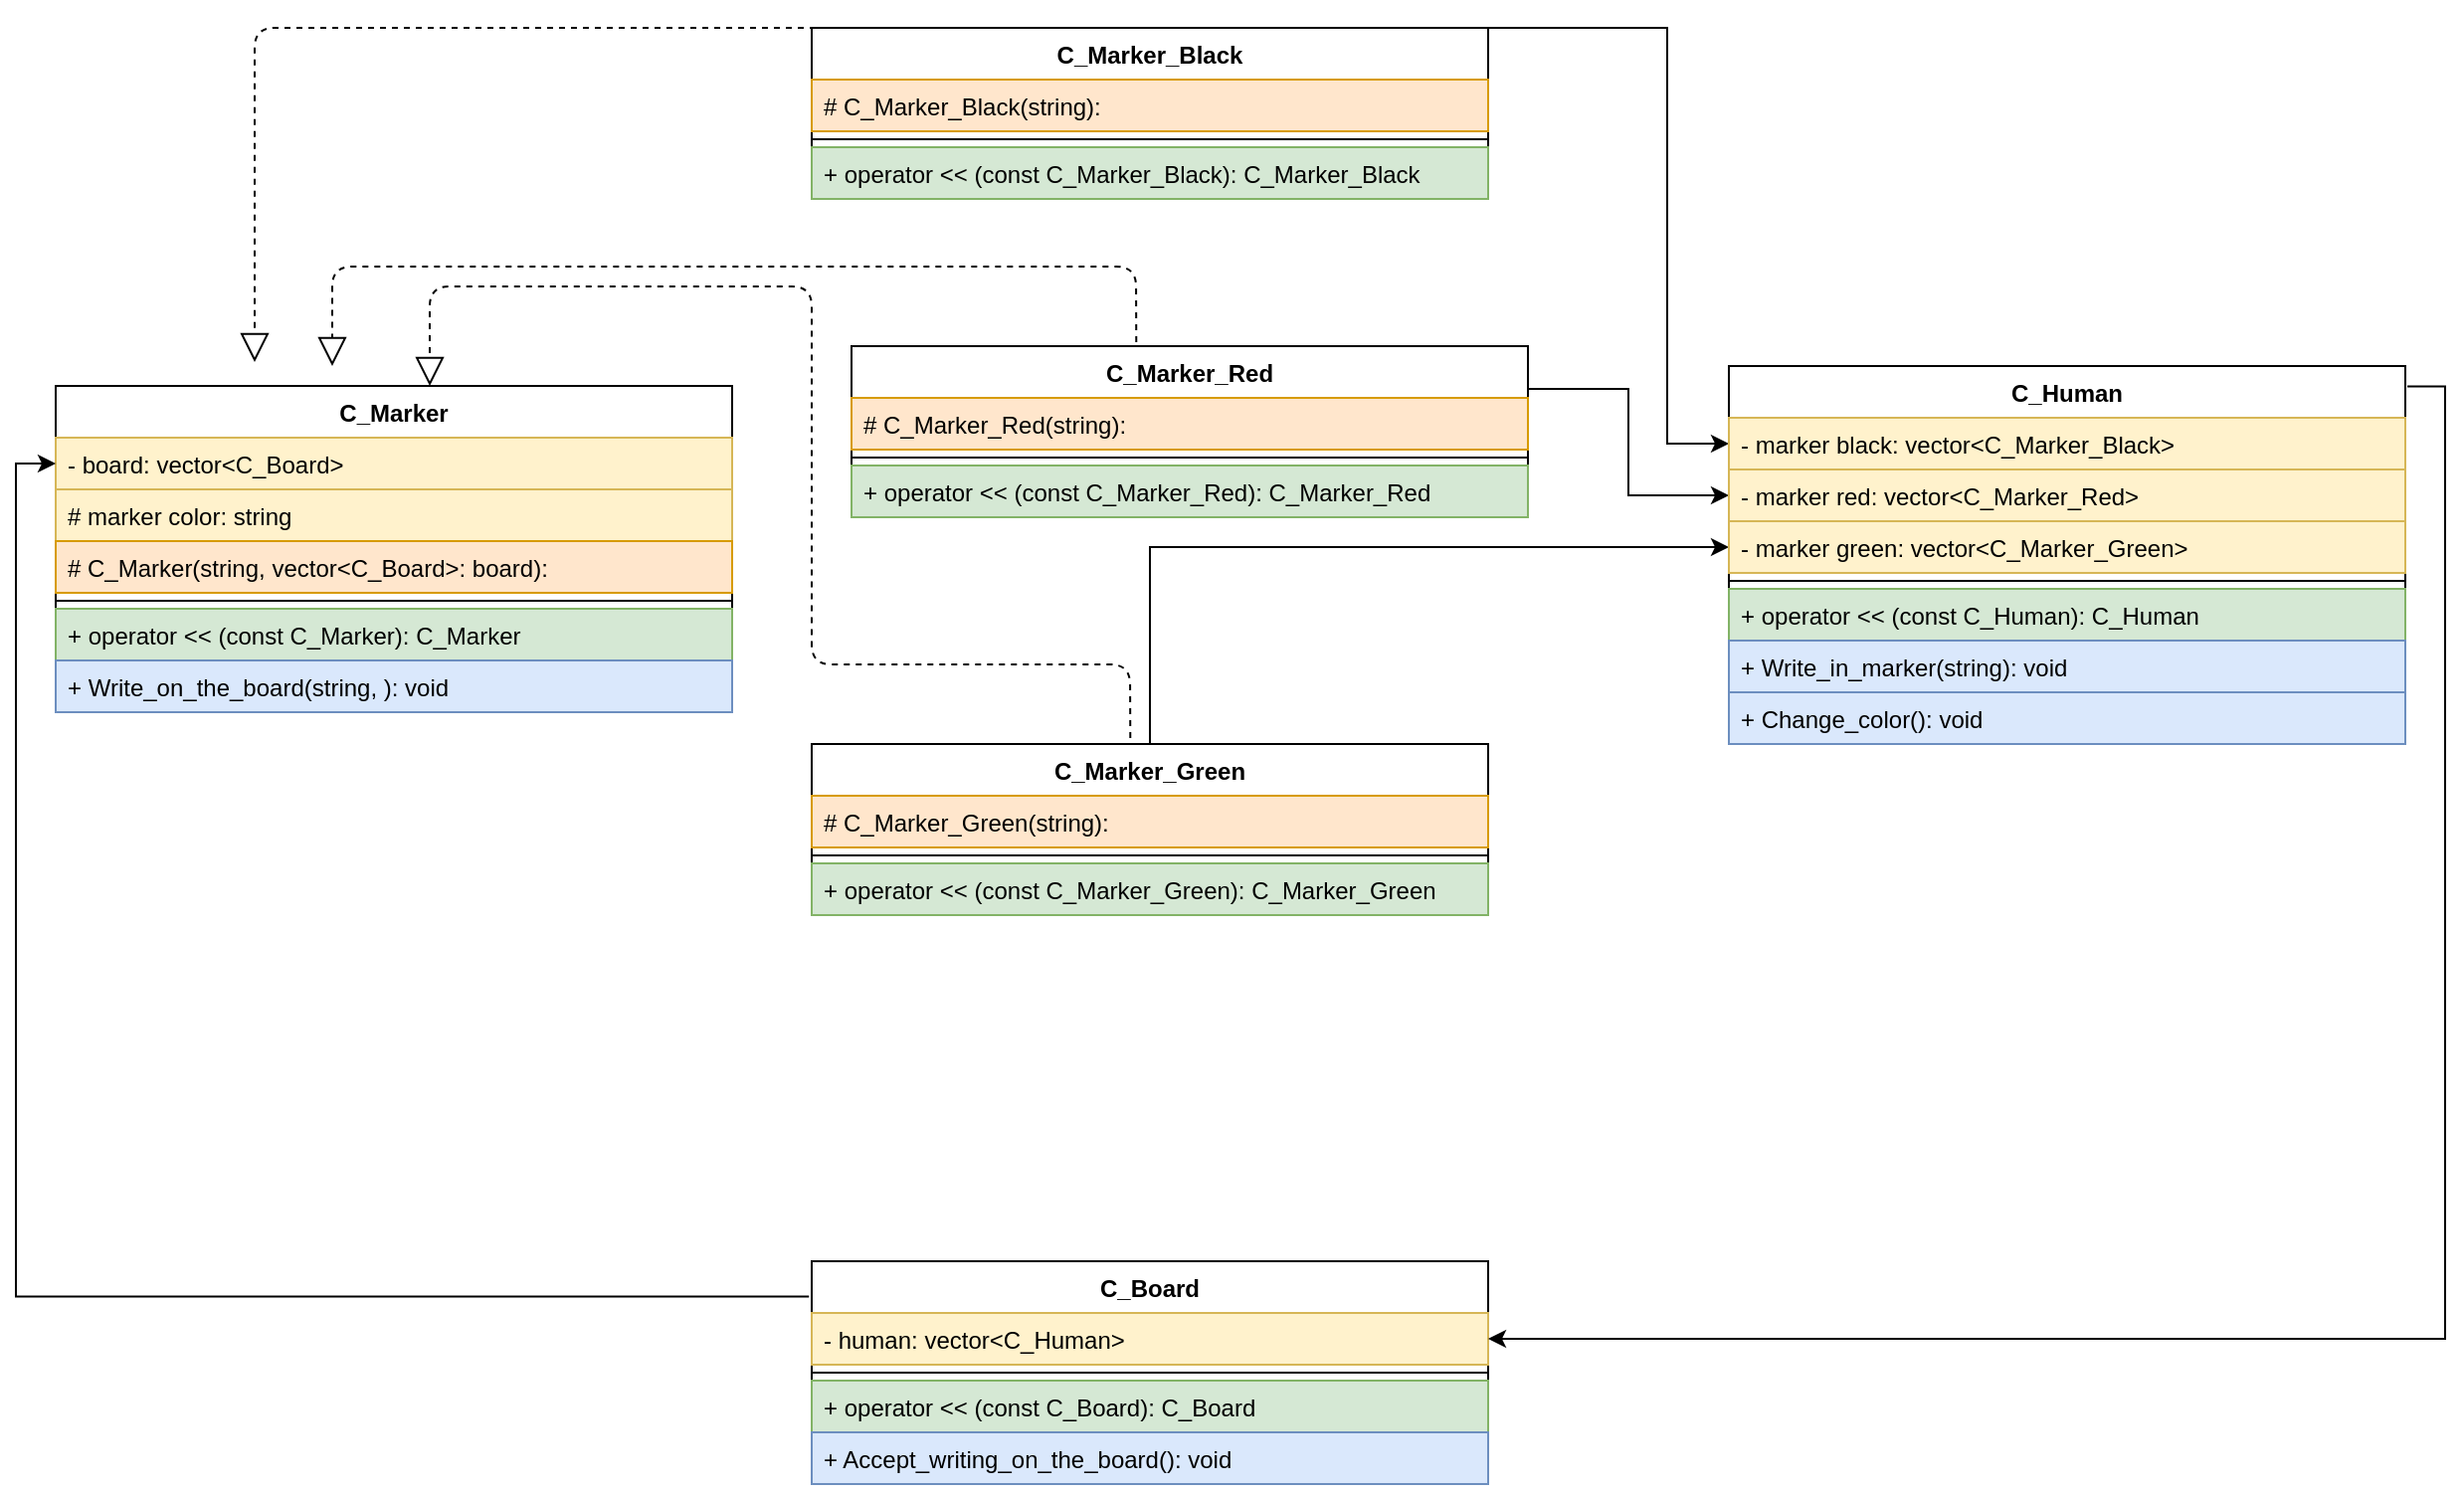 <mxfile version="15.1.4" type="github">
  <diagram id="pOYGuCWqHJCgRfeRceKm" name="Page-1">
    <mxGraphModel dx="1673" dy="934" grid="1" gridSize="10" guides="1" tooltips="1" connect="1" arrows="1" fold="1" page="1" pageScale="1" pageWidth="827" pageHeight="1169" math="0" shadow="0">
      <root>
        <mxCell id="0" />
        <mxCell id="1" parent="0" />
        <mxCell id="mHWNZAEi7Nw2Nx78XrOC-36" value="C_Marker" style="swimlane;fontStyle=1;align=center;verticalAlign=top;childLayout=stackLayout;horizontal=1;startSize=26;horizontalStack=0;resizeParent=1;resizeParentMax=0;resizeLast=0;collapsible=1;marginBottom=0;" vertex="1" parent="1">
          <mxGeometry x="60" y="220" width="340" height="164" as="geometry" />
        </mxCell>
        <mxCell id="mHWNZAEi7Nw2Nx78XrOC-111" value="- board: vector&lt;C_Board&gt;" style="text;strokeColor=#d6b656;fillColor=#fff2cc;align=left;verticalAlign=top;spacingLeft=4;spacingRight=4;overflow=hidden;rotatable=0;points=[[0,0.5],[1,0.5]];portConstraint=eastwest;" vertex="1" parent="mHWNZAEi7Nw2Nx78XrOC-36">
          <mxGeometry y="26" width="340" height="26" as="geometry" />
        </mxCell>
        <mxCell id="mHWNZAEi7Nw2Nx78XrOC-61" value="# marker color: string" style="text;strokeColor=#d6b656;fillColor=#fff2cc;align=left;verticalAlign=top;spacingLeft=4;spacingRight=4;overflow=hidden;rotatable=0;points=[[0,0.5],[1,0.5]];portConstraint=eastwest;" vertex="1" parent="mHWNZAEi7Nw2Nx78XrOC-36">
          <mxGeometry y="52" width="340" height="26" as="geometry" />
        </mxCell>
        <mxCell id="mHWNZAEi7Nw2Nx78XrOC-74" value="# C_Marker(string, vector&lt;C_Board&gt;: board):" style="text;strokeColor=#d79b00;fillColor=#ffe6cc;align=left;verticalAlign=top;spacingLeft=4;spacingRight=4;overflow=hidden;rotatable=0;points=[[0,0.5],[1,0.5]];portConstraint=eastwest;" vertex="1" parent="mHWNZAEi7Nw2Nx78XrOC-36">
          <mxGeometry y="78" width="340" height="26" as="geometry" />
        </mxCell>
        <mxCell id="mHWNZAEi7Nw2Nx78XrOC-40" value="" style="line;strokeWidth=1;fillColor=none;align=left;verticalAlign=middle;spacingTop=-1;spacingLeft=3;spacingRight=3;rotatable=0;labelPosition=right;points=[];portConstraint=eastwest;" vertex="1" parent="mHWNZAEi7Nw2Nx78XrOC-36">
          <mxGeometry y="104" width="340" height="8" as="geometry" />
        </mxCell>
        <mxCell id="mHWNZAEi7Nw2Nx78XrOC-43" value="+ operator &lt;&lt; (const C_Marker): C_Marker" style="text;strokeColor=#82b366;fillColor=#d5e8d4;align=left;verticalAlign=top;spacingLeft=4;spacingRight=4;overflow=hidden;rotatable=0;points=[[0,0.5],[1,0.5]];portConstraint=eastwest;" vertex="1" parent="mHWNZAEi7Nw2Nx78XrOC-36">
          <mxGeometry y="112" width="340" height="26" as="geometry" />
        </mxCell>
        <mxCell id="mHWNZAEi7Nw2Nx78XrOC-44" value="+ Write_on_the_board(string, ): void" style="text;strokeColor=#6c8ebf;fillColor=#dae8fc;align=left;verticalAlign=top;spacingLeft=4;spacingRight=4;overflow=hidden;rotatable=0;points=[[0,0.5],[1,0.5]];portConstraint=eastwest;" vertex="1" parent="mHWNZAEi7Nw2Nx78XrOC-36">
          <mxGeometry y="138" width="340" height="26" as="geometry" />
        </mxCell>
        <mxCell id="mHWNZAEi7Nw2Nx78XrOC-90" style="edgeStyle=orthogonalEdgeStyle;rounded=0;orthogonalLoop=1;jettySize=auto;html=1;entryX=0;entryY=0.5;entryDx=0;entryDy=0;exitX=1;exitY=0;exitDx=0;exitDy=0;" edge="1" parent="1" source="mHWNZAEi7Nw2Nx78XrOC-51" target="mHWNZAEi7Nw2Nx78XrOC-102">
          <mxGeometry relative="1" as="geometry">
            <mxPoint x="840" y="113" as="sourcePoint" />
            <mxPoint x="1020" y="249" as="targetPoint" />
            <Array as="points">
              <mxPoint x="870" y="40" />
              <mxPoint x="870" y="249" />
            </Array>
          </mxGeometry>
        </mxCell>
        <mxCell id="mHWNZAEi7Nw2Nx78XrOC-51" value="C_Marker_Black" style="swimlane;fontStyle=1;align=center;verticalAlign=top;childLayout=stackLayout;horizontal=1;startSize=26;horizontalStack=0;resizeParent=1;resizeParentMax=0;resizeLast=0;collapsible=1;marginBottom=0;" vertex="1" parent="1">
          <mxGeometry x="440" y="40" width="340" height="86" as="geometry" />
        </mxCell>
        <mxCell id="mHWNZAEi7Nw2Nx78XrOC-55" value="# C_Marker_Black(string):" style="text;strokeColor=#d79b00;fillColor=#ffe6cc;align=left;verticalAlign=top;spacingLeft=4;spacingRight=4;overflow=hidden;rotatable=0;points=[[0,0.5],[1,0.5]];portConstraint=eastwest;" vertex="1" parent="mHWNZAEi7Nw2Nx78XrOC-51">
          <mxGeometry y="26" width="340" height="26" as="geometry" />
        </mxCell>
        <mxCell id="mHWNZAEi7Nw2Nx78XrOC-53" value="" style="line;strokeWidth=1;fillColor=none;align=left;verticalAlign=middle;spacingTop=-1;spacingLeft=3;spacingRight=3;rotatable=0;labelPosition=right;points=[];portConstraint=eastwest;" vertex="1" parent="mHWNZAEi7Nw2Nx78XrOC-51">
          <mxGeometry y="52" width="340" height="8" as="geometry" />
        </mxCell>
        <mxCell id="mHWNZAEi7Nw2Nx78XrOC-58" value="+ operator &lt;&lt; (const C_Marker_Black): C_Marker_Black" style="text;strokeColor=#82b366;fillColor=#d5e8d4;align=left;verticalAlign=top;spacingLeft=4;spacingRight=4;overflow=hidden;rotatable=0;points=[[0,0.5],[1,0.5]];portConstraint=eastwest;" vertex="1" parent="mHWNZAEi7Nw2Nx78XrOC-51">
          <mxGeometry y="60" width="340" height="26" as="geometry" />
        </mxCell>
        <mxCell id="mHWNZAEi7Nw2Nx78XrOC-62" value="C_Marker_Red" style="swimlane;fontStyle=1;align=center;verticalAlign=top;childLayout=stackLayout;horizontal=1;startSize=26;horizontalStack=0;resizeParent=1;resizeParentMax=0;resizeLast=0;collapsible=1;marginBottom=0;" vertex="1" parent="1">
          <mxGeometry x="460" y="200" width="340" height="86" as="geometry" />
        </mxCell>
        <mxCell id="mHWNZAEi7Nw2Nx78XrOC-64" value="# C_Marker_Red(string):" style="text;strokeColor=#d79b00;fillColor=#ffe6cc;align=left;verticalAlign=top;spacingLeft=4;spacingRight=4;overflow=hidden;rotatable=0;points=[[0,0.5],[1,0.5]];portConstraint=eastwest;" vertex="1" parent="mHWNZAEi7Nw2Nx78XrOC-62">
          <mxGeometry y="26" width="340" height="26" as="geometry" />
        </mxCell>
        <mxCell id="mHWNZAEi7Nw2Nx78XrOC-63" value="" style="line;strokeWidth=1;fillColor=none;align=left;verticalAlign=middle;spacingTop=-1;spacingLeft=3;spacingRight=3;rotatable=0;labelPosition=right;points=[];portConstraint=eastwest;" vertex="1" parent="mHWNZAEi7Nw2Nx78XrOC-62">
          <mxGeometry y="52" width="340" height="8" as="geometry" />
        </mxCell>
        <mxCell id="mHWNZAEi7Nw2Nx78XrOC-65" value="+ operator &lt;&lt; (const C_Marker_Red): C_Marker_Red" style="text;strokeColor=#82b366;fillColor=#d5e8d4;align=left;verticalAlign=top;spacingLeft=4;spacingRight=4;overflow=hidden;rotatable=0;points=[[0,0.5],[1,0.5]];portConstraint=eastwest;" vertex="1" parent="mHWNZAEi7Nw2Nx78XrOC-62">
          <mxGeometry y="60" width="340" height="26" as="geometry" />
        </mxCell>
        <mxCell id="mHWNZAEi7Nw2Nx78XrOC-92" style="edgeStyle=orthogonalEdgeStyle;rounded=0;orthogonalLoop=1;jettySize=auto;html=1;entryX=0;entryY=0.5;entryDx=0;entryDy=0;" edge="1" parent="1" source="mHWNZAEi7Nw2Nx78XrOC-66" target="mHWNZAEi7Nw2Nx78XrOC-104">
          <mxGeometry relative="1" as="geometry">
            <mxPoint x="939" y="301" as="targetPoint" />
            <Array as="points">
              <mxPoint x="610" y="301" />
            </Array>
          </mxGeometry>
        </mxCell>
        <mxCell id="mHWNZAEi7Nw2Nx78XrOC-66" value="C_Marker_Green" style="swimlane;fontStyle=1;align=center;verticalAlign=top;childLayout=stackLayout;horizontal=1;startSize=26;horizontalStack=0;resizeParent=1;resizeParentMax=0;resizeLast=0;collapsible=1;marginBottom=0;" vertex="1" parent="1">
          <mxGeometry x="440" y="400" width="340" height="86" as="geometry" />
        </mxCell>
        <mxCell id="mHWNZAEi7Nw2Nx78XrOC-68" value="# C_Marker_Green(string):" style="text;strokeColor=#d79b00;fillColor=#ffe6cc;align=left;verticalAlign=top;spacingLeft=4;spacingRight=4;overflow=hidden;rotatable=0;points=[[0,0.5],[1,0.5]];portConstraint=eastwest;" vertex="1" parent="mHWNZAEi7Nw2Nx78XrOC-66">
          <mxGeometry y="26" width="340" height="26" as="geometry" />
        </mxCell>
        <mxCell id="mHWNZAEi7Nw2Nx78XrOC-67" value="" style="line;strokeWidth=1;fillColor=none;align=left;verticalAlign=middle;spacingTop=-1;spacingLeft=3;spacingRight=3;rotatable=0;labelPosition=right;points=[];portConstraint=eastwest;" vertex="1" parent="mHWNZAEi7Nw2Nx78XrOC-66">
          <mxGeometry y="52" width="340" height="8" as="geometry" />
        </mxCell>
        <mxCell id="mHWNZAEi7Nw2Nx78XrOC-69" value="+ operator &lt;&lt; (const C_Marker_Green): C_Marker_Green" style="text;strokeColor=#82b366;fillColor=#d5e8d4;align=left;verticalAlign=top;spacingLeft=4;spacingRight=4;overflow=hidden;rotatable=0;points=[[0,0.5],[1,0.5]];portConstraint=eastwest;" vertex="1" parent="mHWNZAEi7Nw2Nx78XrOC-66">
          <mxGeometry y="60" width="340" height="26" as="geometry" />
        </mxCell>
        <mxCell id="mHWNZAEi7Nw2Nx78XrOC-72" value="" style="endArrow=block;dashed=1;endFill=0;endSize=12;html=1;exitX=0.5;exitY=0;exitDx=0;exitDy=0;" edge="1" parent="1" source="mHWNZAEi7Nw2Nx78XrOC-51">
          <mxGeometry width="160" relative="1" as="geometry">
            <mxPoint x="70" y="190" as="sourcePoint" />
            <mxPoint x="160" y="208" as="targetPoint" />
            <Array as="points">
              <mxPoint x="340" y="40" />
              <mxPoint x="160" y="40" />
            </Array>
          </mxGeometry>
        </mxCell>
        <mxCell id="mHWNZAEi7Nw2Nx78XrOC-73" value="" style="endArrow=block;dashed=1;endFill=0;endSize=12;html=1;exitX=0.421;exitY=-0.023;exitDx=0;exitDy=0;exitPerimeter=0;" edge="1" parent="1" source="mHWNZAEi7Nw2Nx78XrOC-62">
          <mxGeometry width="160" relative="1" as="geometry">
            <mxPoint x="620" y="50" as="sourcePoint" />
            <mxPoint x="199" y="210" as="targetPoint" />
            <Array as="points">
              <mxPoint x="603" y="160" />
              <mxPoint x="390" y="160" />
              <mxPoint x="199" y="160" />
            </Array>
          </mxGeometry>
        </mxCell>
        <mxCell id="mHWNZAEi7Nw2Nx78XrOC-75" value="" style="endArrow=block;dashed=1;endFill=0;endSize=12;html=1;exitX=0.471;exitY=-0.035;exitDx=0;exitDy=0;exitPerimeter=0;entryX=0.553;entryY=0;entryDx=0;entryDy=0;entryPerimeter=0;" edge="1" parent="1" source="mHWNZAEi7Nw2Nx78XrOC-66" target="mHWNZAEi7Nw2Nx78XrOC-36">
          <mxGeometry width="160" relative="1" as="geometry">
            <mxPoint x="613.14" y="208.022" as="sourcePoint" />
            <mxPoint x="209" y="220" as="targetPoint" />
            <Array as="points">
              <mxPoint x="600" y="360" />
              <mxPoint x="440" y="360" />
              <mxPoint x="440" y="170" />
              <mxPoint x="248" y="170" />
            </Array>
          </mxGeometry>
        </mxCell>
        <mxCell id="mHWNZAEi7Nw2Nx78XrOC-112" style="edgeStyle=orthogonalEdgeStyle;rounded=0;orthogonalLoop=1;jettySize=auto;html=1;entryX=0;entryY=0.5;entryDx=0;entryDy=0;exitX=-0.004;exitY=0.159;exitDx=0;exitDy=0;exitPerimeter=0;" edge="1" parent="1" source="mHWNZAEi7Nw2Nx78XrOC-76" target="mHWNZAEi7Nw2Nx78XrOC-111">
          <mxGeometry relative="1" as="geometry">
            <Array as="points">
              <mxPoint x="40" y="678" />
              <mxPoint x="40" y="259" />
            </Array>
          </mxGeometry>
        </mxCell>
        <mxCell id="mHWNZAEi7Nw2Nx78XrOC-76" value="C_Board" style="swimlane;fontStyle=1;align=center;verticalAlign=top;childLayout=stackLayout;horizontal=1;startSize=26;horizontalStack=0;resizeParent=1;resizeParentMax=0;resizeLast=0;collapsible=1;marginBottom=0;" vertex="1" parent="1">
          <mxGeometry x="440" y="660" width="340" height="112" as="geometry" />
        </mxCell>
        <mxCell id="mHWNZAEi7Nw2Nx78XrOC-108" value="- human: vector&lt;C_Human&gt;" style="text;strokeColor=#d6b656;fillColor=#fff2cc;align=left;verticalAlign=top;spacingLeft=4;spacingRight=4;overflow=hidden;rotatable=0;points=[[0,0.5],[1,0.5]];portConstraint=eastwest;" vertex="1" parent="mHWNZAEi7Nw2Nx78XrOC-76">
          <mxGeometry y="26" width="340" height="26" as="geometry" />
        </mxCell>
        <mxCell id="mHWNZAEi7Nw2Nx78XrOC-79" value="" style="line;strokeWidth=1;fillColor=none;align=left;verticalAlign=middle;spacingTop=-1;spacingLeft=3;spacingRight=3;rotatable=0;labelPosition=right;points=[];portConstraint=eastwest;" vertex="1" parent="mHWNZAEi7Nw2Nx78XrOC-76">
          <mxGeometry y="52" width="340" height="8" as="geometry" />
        </mxCell>
        <mxCell id="mHWNZAEi7Nw2Nx78XrOC-81" value="+ operator &lt;&lt; (const C_Board): C_Board" style="text;strokeColor=#82b366;fillColor=#d5e8d4;align=left;verticalAlign=top;spacingLeft=4;spacingRight=4;overflow=hidden;rotatable=0;points=[[0,0.5],[1,0.5]];portConstraint=eastwest;" vertex="1" parent="mHWNZAEi7Nw2Nx78XrOC-76">
          <mxGeometry y="60" width="340" height="26" as="geometry" />
        </mxCell>
        <mxCell id="mHWNZAEi7Nw2Nx78XrOC-82" value="+ Accept_writing_on_the_board(): void" style="text;strokeColor=#6c8ebf;fillColor=#dae8fc;align=left;verticalAlign=top;spacingLeft=4;spacingRight=4;overflow=hidden;rotatable=0;points=[[0,0.5],[1,0.5]];portConstraint=eastwest;" vertex="1" parent="mHWNZAEi7Nw2Nx78XrOC-76">
          <mxGeometry y="86" width="340" height="26" as="geometry" />
        </mxCell>
        <mxCell id="mHWNZAEi7Nw2Nx78XrOC-91" style="edgeStyle=orthogonalEdgeStyle;rounded=0;orthogonalLoop=1;jettySize=auto;html=1;entryX=0;entryY=0.5;entryDx=0;entryDy=0;exitX=1;exitY=0.25;exitDx=0;exitDy=0;" edge="1" parent="1" source="mHWNZAEi7Nw2Nx78XrOC-62" target="mHWNZAEi7Nw2Nx78XrOC-103">
          <mxGeometry relative="1" as="geometry">
            <mxPoint x="940" y="275" as="targetPoint" />
          </mxGeometry>
        </mxCell>
        <mxCell id="mHWNZAEi7Nw2Nx78XrOC-110" style="edgeStyle=orthogonalEdgeStyle;rounded=0;orthogonalLoop=1;jettySize=auto;html=1;entryX=1;entryY=0.5;entryDx=0;entryDy=0;exitX=1.003;exitY=0.054;exitDx=0;exitDy=0;exitPerimeter=0;" edge="1" parent="1" source="mHWNZAEi7Nw2Nx78XrOC-95" target="mHWNZAEi7Nw2Nx78XrOC-108">
          <mxGeometry relative="1" as="geometry">
            <mxPoint x="1430" y="320" as="targetPoint" />
          </mxGeometry>
        </mxCell>
        <mxCell id="mHWNZAEi7Nw2Nx78XrOC-95" value="C_Human" style="swimlane;fontStyle=1;align=center;verticalAlign=top;childLayout=stackLayout;horizontal=1;startSize=26;horizontalStack=0;resizeParent=1;resizeParentMax=0;resizeLast=0;collapsible=1;marginBottom=0;" vertex="1" parent="1">
          <mxGeometry x="901" y="210" width="340" height="190" as="geometry" />
        </mxCell>
        <mxCell id="mHWNZAEi7Nw2Nx78XrOC-102" value="- marker black: vector&lt;C_Marker_Black&gt;" style="text;strokeColor=#d6b656;fillColor=#fff2cc;align=left;verticalAlign=top;spacingLeft=4;spacingRight=4;overflow=hidden;rotatable=0;points=[[0,0.5],[1,0.5]];portConstraint=eastwest;" vertex="1" parent="mHWNZAEi7Nw2Nx78XrOC-95">
          <mxGeometry y="26" width="340" height="26" as="geometry" />
        </mxCell>
        <mxCell id="mHWNZAEi7Nw2Nx78XrOC-103" value="- marker red: vector&lt;C_Marker_Red&gt;" style="text;strokeColor=#d6b656;fillColor=#fff2cc;align=left;verticalAlign=top;spacingLeft=4;spacingRight=4;overflow=hidden;rotatable=0;points=[[0,0.5],[1,0.5]];portConstraint=eastwest;" vertex="1" parent="mHWNZAEi7Nw2Nx78XrOC-95">
          <mxGeometry y="52" width="340" height="26" as="geometry" />
        </mxCell>
        <mxCell id="mHWNZAEi7Nw2Nx78XrOC-104" value="- marker green: vector&lt;C_Marker_Green&gt;" style="text;strokeColor=#d6b656;fillColor=#fff2cc;align=left;verticalAlign=top;spacingLeft=4;spacingRight=4;overflow=hidden;rotatable=0;points=[[0,0.5],[1,0.5]];portConstraint=eastwest;" vertex="1" parent="mHWNZAEi7Nw2Nx78XrOC-95">
          <mxGeometry y="78" width="340" height="26" as="geometry" />
        </mxCell>
        <mxCell id="mHWNZAEi7Nw2Nx78XrOC-99" value="" style="line;strokeWidth=1;fillColor=none;align=left;verticalAlign=middle;spacingTop=-1;spacingLeft=3;spacingRight=3;rotatable=0;labelPosition=right;points=[];portConstraint=eastwest;" vertex="1" parent="mHWNZAEi7Nw2Nx78XrOC-95">
          <mxGeometry y="104" width="340" height="8" as="geometry" />
        </mxCell>
        <mxCell id="mHWNZAEi7Nw2Nx78XrOC-100" value="+ operator &lt;&lt; (const C_Human): C_Human" style="text;strokeColor=#82b366;fillColor=#d5e8d4;align=left;verticalAlign=top;spacingLeft=4;spacingRight=4;overflow=hidden;rotatable=0;points=[[0,0.5],[1,0.5]];portConstraint=eastwest;" vertex="1" parent="mHWNZAEi7Nw2Nx78XrOC-95">
          <mxGeometry y="112" width="340" height="26" as="geometry" />
        </mxCell>
        <mxCell id="mHWNZAEi7Nw2Nx78XrOC-101" value="+ Write_in_marker(string): void" style="text;strokeColor=#6c8ebf;fillColor=#dae8fc;align=left;verticalAlign=top;spacingLeft=4;spacingRight=4;overflow=hidden;rotatable=0;points=[[0,0.5],[1,0.5]];portConstraint=eastwest;" vertex="1" parent="mHWNZAEi7Nw2Nx78XrOC-95">
          <mxGeometry y="138" width="340" height="26" as="geometry" />
        </mxCell>
        <mxCell id="mHWNZAEi7Nw2Nx78XrOC-109" value="+ Change_color(): void" style="text;strokeColor=#6c8ebf;fillColor=#dae8fc;align=left;verticalAlign=top;spacingLeft=4;spacingRight=4;overflow=hidden;rotatable=0;points=[[0,0.5],[1,0.5]];portConstraint=eastwest;" vertex="1" parent="mHWNZAEi7Nw2Nx78XrOC-95">
          <mxGeometry y="164" width="340" height="26" as="geometry" />
        </mxCell>
      </root>
    </mxGraphModel>
  </diagram>
</mxfile>
